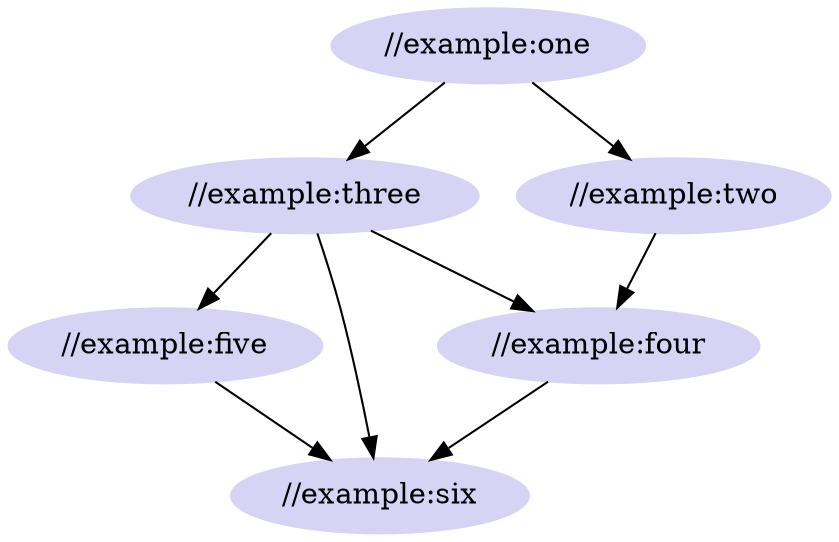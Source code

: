 digraph result_graph {
  "//example:five" -> "//example:six";
  "//example:five" [style=filled,color="#D6D3F5"];
  "//example:four" -> "//example:six";
  "//example:four" [style=filled,color="#D6D3F5"];
  "//example:one" -> "//example:three";
  "//example:one" -> "//example:two";
  "//example:one" [style=filled,color="#D6D3F5"];
  "//example:six" [style=filled,color="#D6D3F5"];
  "//example:three" -> "//example:five";
  "//example:three" -> "//example:four";
  "//example:three" -> "//example:six";
  "//example:three" [style=filled,color="#D6D3F5"];
  "//example:two" -> "//example:four";
  "//example:two" [style=filled,color="#D6D3F5"];
}
